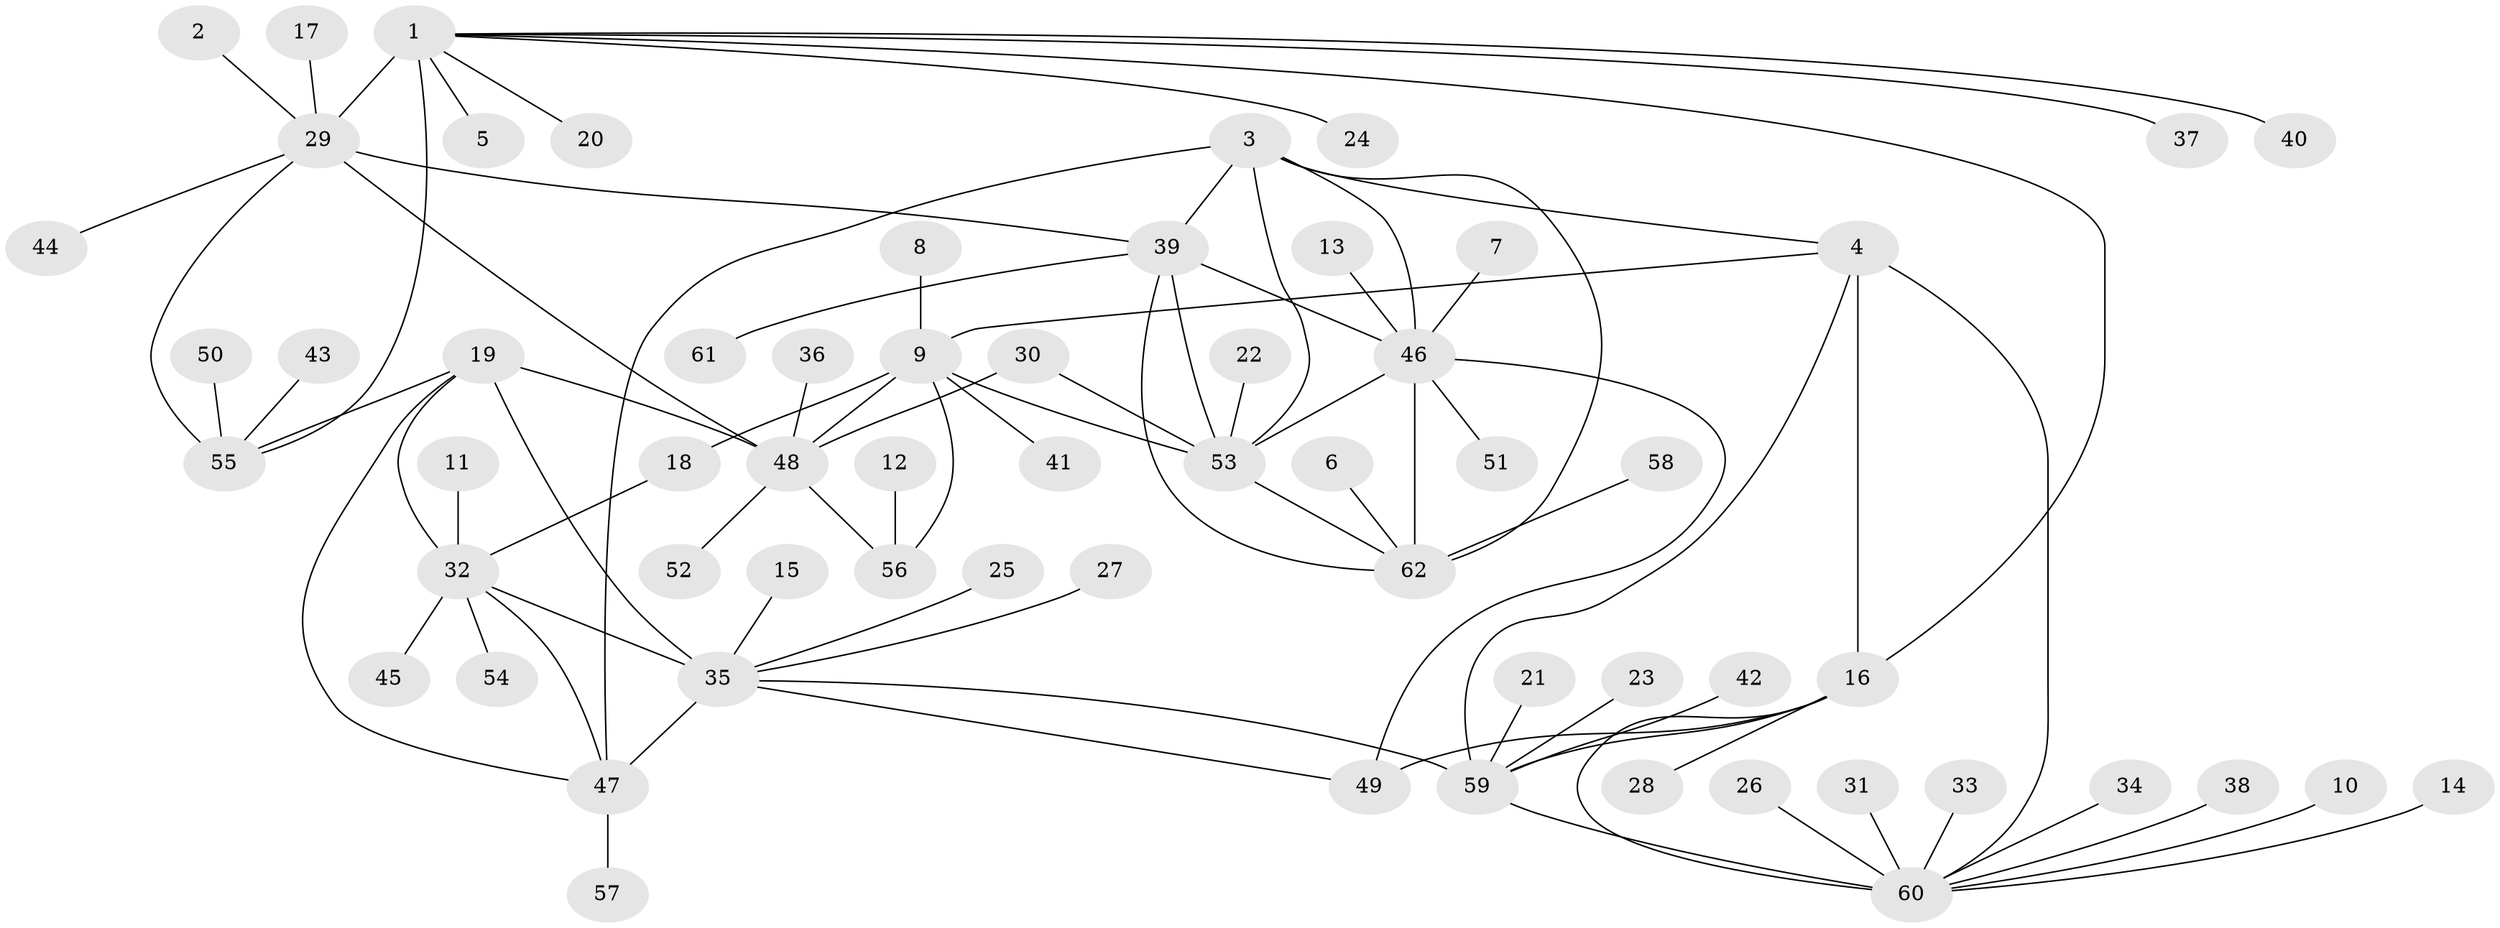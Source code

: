 // original degree distribution, {8: 0.04032258064516129, 6: 0.04032258064516129, 12: 0.024193548387096774, 9: 0.03225806451612903, 11: 0.016129032258064516, 10: 0.03225806451612903, 7: 0.04838709677419355, 5: 0.008064516129032258, 1: 0.6209677419354839, 4: 0.008064516129032258, 3: 0.016129032258064516, 2: 0.11290322580645161}
// Generated by graph-tools (version 1.1) at 2025/02/03/09/25 03:02:33]
// undirected, 62 vertices, 85 edges
graph export_dot {
graph [start="1"]
  node [color=gray90,style=filled];
  1;
  2;
  3;
  4;
  5;
  6;
  7;
  8;
  9;
  10;
  11;
  12;
  13;
  14;
  15;
  16;
  17;
  18;
  19;
  20;
  21;
  22;
  23;
  24;
  25;
  26;
  27;
  28;
  29;
  30;
  31;
  32;
  33;
  34;
  35;
  36;
  37;
  38;
  39;
  40;
  41;
  42;
  43;
  44;
  45;
  46;
  47;
  48;
  49;
  50;
  51;
  52;
  53;
  54;
  55;
  56;
  57;
  58;
  59;
  60;
  61;
  62;
  1 -- 5 [weight=1.0];
  1 -- 16 [weight=1.0];
  1 -- 20 [weight=1.0];
  1 -- 24 [weight=1.0];
  1 -- 29 [weight=4.0];
  1 -- 37 [weight=1.0];
  1 -- 40 [weight=1.0];
  1 -- 55 [weight=4.0];
  2 -- 29 [weight=1.0];
  3 -- 4 [weight=1.0];
  3 -- 39 [weight=2.0];
  3 -- 46 [weight=2.0];
  3 -- 47 [weight=1.0];
  3 -- 53 [weight=2.0];
  3 -- 62 [weight=2.0];
  4 -- 9 [weight=1.0];
  4 -- 16 [weight=1.0];
  4 -- 59 [weight=1.0];
  4 -- 60 [weight=3.0];
  6 -- 62 [weight=1.0];
  7 -- 46 [weight=1.0];
  8 -- 9 [weight=1.0];
  9 -- 18 [weight=1.0];
  9 -- 41 [weight=1.0];
  9 -- 48 [weight=4.0];
  9 -- 53 [weight=1.0];
  9 -- 56 [weight=1.0];
  10 -- 60 [weight=1.0];
  11 -- 32 [weight=1.0];
  12 -- 56 [weight=1.0];
  13 -- 46 [weight=1.0];
  14 -- 60 [weight=1.0];
  15 -- 35 [weight=1.0];
  16 -- 28 [weight=1.0];
  16 -- 49 [weight=1.0];
  16 -- 59 [weight=1.0];
  16 -- 60 [weight=3.0];
  17 -- 29 [weight=1.0];
  18 -- 32 [weight=1.0];
  19 -- 32 [weight=2.0];
  19 -- 35 [weight=4.0];
  19 -- 47 [weight=2.0];
  19 -- 48 [weight=1.0];
  19 -- 55 [weight=1.0];
  21 -- 59 [weight=1.0];
  22 -- 53 [weight=1.0];
  23 -- 59 [weight=1.0];
  25 -- 35 [weight=1.0];
  26 -- 60 [weight=1.0];
  27 -- 35 [weight=1.0];
  29 -- 39 [weight=1.0];
  29 -- 44 [weight=1.0];
  29 -- 48 [weight=1.0];
  29 -- 55 [weight=1.0];
  30 -- 48 [weight=1.0];
  30 -- 53 [weight=1.0];
  31 -- 60 [weight=1.0];
  32 -- 35 [weight=2.0];
  32 -- 45 [weight=1.0];
  32 -- 47 [weight=1.0];
  32 -- 54 [weight=1.0];
  33 -- 60 [weight=1.0];
  34 -- 60 [weight=1.0];
  35 -- 47 [weight=2.0];
  35 -- 49 [weight=1.0];
  35 -- 59 [weight=1.0];
  36 -- 48 [weight=1.0];
  38 -- 60 [weight=1.0];
  39 -- 46 [weight=1.0];
  39 -- 53 [weight=1.0];
  39 -- 61 [weight=1.0];
  39 -- 62 [weight=1.0];
  42 -- 59 [weight=1.0];
  43 -- 55 [weight=1.0];
  46 -- 49 [weight=1.0];
  46 -- 51 [weight=1.0];
  46 -- 53 [weight=1.0];
  46 -- 62 [weight=1.0];
  47 -- 57 [weight=1.0];
  48 -- 52 [weight=1.0];
  48 -- 56 [weight=4.0];
  50 -- 55 [weight=1.0];
  53 -- 62 [weight=1.0];
  58 -- 62 [weight=1.0];
  59 -- 60 [weight=3.0];
}
